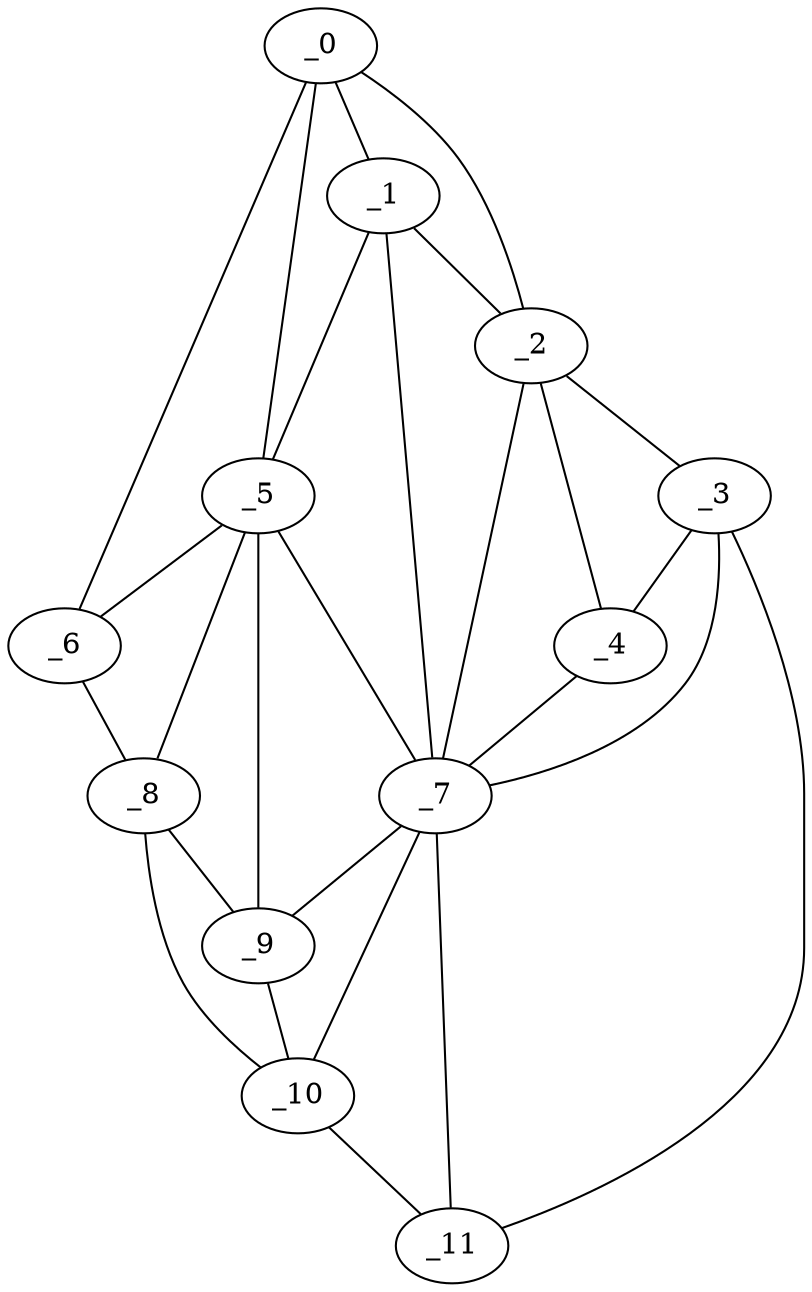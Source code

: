 graph "obj41__345.gxl" {
	_0	 [x=20,
		y=38];
	_1	 [x=28,
		y=49];
	_0 -- _1	 [valence=2];
	_2	 [x=30,
		y=84];
	_0 -- _2	 [valence=1];
	_5	 [x=52,
		y=35];
	_0 -- _5	 [valence=2];
	_6	 [x=63,
		y=7];
	_0 -- _6	 [valence=1];
	_1 -- _2	 [valence=2];
	_1 -- _5	 [valence=2];
	_7	 [x=63,
		y=82];
	_1 -- _7	 [valence=2];
	_3	 [x=39,
		y=125];
	_2 -- _3	 [valence=1];
	_4	 [x=40,
		y=99];
	_2 -- _4	 [valence=2];
	_2 -- _7	 [valence=2];
	_3 -- _4	 [valence=2];
	_3 -- _7	 [valence=2];
	_11	 [x=112,
		y=116];
	_3 -- _11	 [valence=1];
	_4 -- _7	 [valence=1];
	_5 -- _6	 [valence=2];
	_5 -- _7	 [valence=2];
	_8	 [x=101,
		y=6];
	_5 -- _8	 [valence=2];
	_9	 [x=103,
		y=75];
	_5 -- _9	 [valence=2];
	_6 -- _8	 [valence=1];
	_7 -- _9	 [valence=1];
	_10	 [x=110,
		y=89];
	_7 -- _10	 [valence=1];
	_7 -- _11	 [valence=1];
	_8 -- _9	 [valence=1];
	_8 -- _10	 [valence=1];
	_9 -- _10	 [valence=2];
	_10 -- _11	 [valence=1];
}
